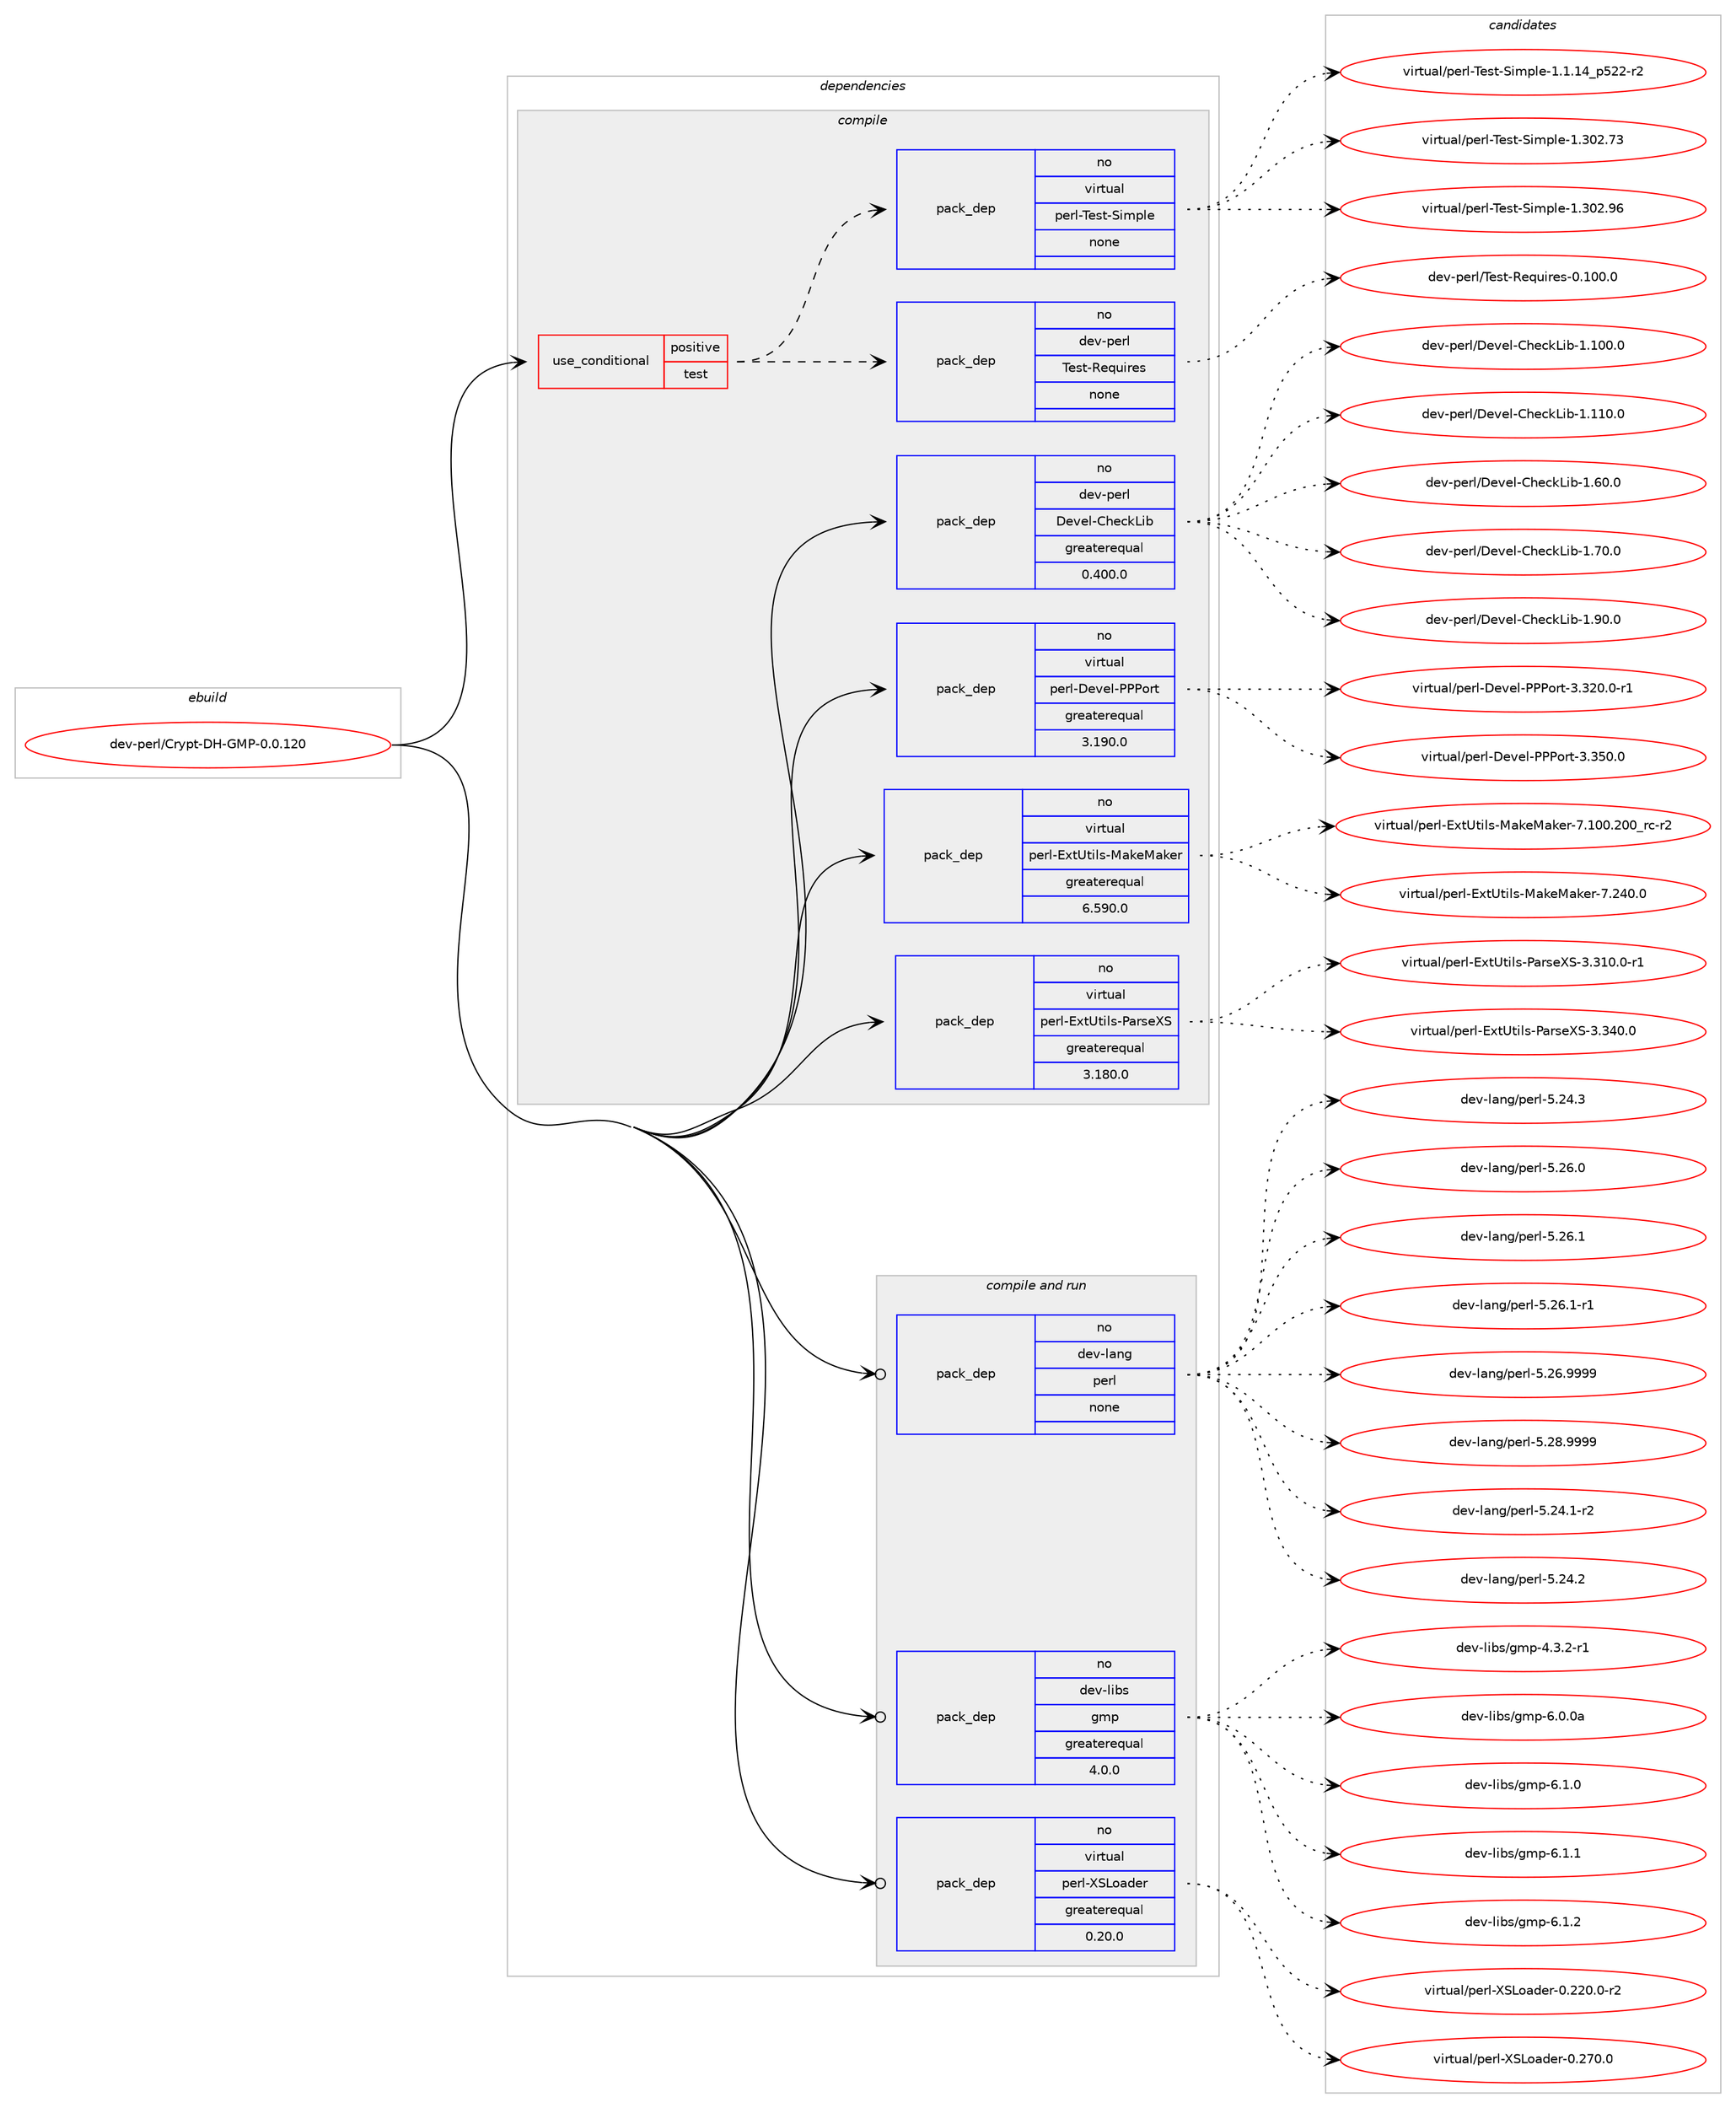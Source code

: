 digraph prolog {

# *************
# Graph options
# *************

newrank=true;
concentrate=true;
compound=true;
graph [rankdir=LR,fontname=Helvetica,fontsize=10,ranksep=1.5];#, ranksep=2.5, nodesep=0.2];
edge  [arrowhead=vee];
node  [fontname=Helvetica,fontsize=10];

# **********
# The ebuild
# **********

subgraph cluster_leftcol {
color=gray;
rank=same;
label=<<i>ebuild</i>>;
id [label="dev-perl/Crypt-DH-GMP-0.0.120", color=red, width=4, href="../dev-perl/Crypt-DH-GMP-0.0.120.svg"];
}

# ****************
# The dependencies
# ****************

subgraph cluster_midcol {
color=gray;
label=<<i>dependencies</i>>;
subgraph cluster_compile {
fillcolor="#eeeeee";
style=filled;
label=<<i>compile</i>>;
subgraph cond26878 {
dependency126809 [label=<<TABLE BORDER="0" CELLBORDER="1" CELLSPACING="0" CELLPADDING="4"><TR><TD ROWSPAN="3" CELLPADDING="10">use_conditional</TD></TR><TR><TD>positive</TD></TR><TR><TD>test</TD></TR></TABLE>>, shape=none, color=red];
subgraph pack96266 {
dependency126810 [label=<<TABLE BORDER="0" CELLBORDER="1" CELLSPACING="0" CELLPADDING="4" WIDTH="220"><TR><TD ROWSPAN="6" CELLPADDING="30">pack_dep</TD></TR><TR><TD WIDTH="110">no</TD></TR><TR><TD>dev-perl</TD></TR><TR><TD>Test-Requires</TD></TR><TR><TD>none</TD></TR><TR><TD></TD></TR></TABLE>>, shape=none, color=blue];
}
dependency126809:e -> dependency126810:w [weight=20,style="dashed",arrowhead="vee"];
subgraph pack96267 {
dependency126811 [label=<<TABLE BORDER="0" CELLBORDER="1" CELLSPACING="0" CELLPADDING="4" WIDTH="220"><TR><TD ROWSPAN="6" CELLPADDING="30">pack_dep</TD></TR><TR><TD WIDTH="110">no</TD></TR><TR><TD>virtual</TD></TR><TR><TD>perl-Test-Simple</TD></TR><TR><TD>none</TD></TR><TR><TD></TD></TR></TABLE>>, shape=none, color=blue];
}
dependency126809:e -> dependency126811:w [weight=20,style="dashed",arrowhead="vee"];
}
id:e -> dependency126809:w [weight=20,style="solid",arrowhead="vee"];
subgraph pack96268 {
dependency126812 [label=<<TABLE BORDER="0" CELLBORDER="1" CELLSPACING="0" CELLPADDING="4" WIDTH="220"><TR><TD ROWSPAN="6" CELLPADDING="30">pack_dep</TD></TR><TR><TD WIDTH="110">no</TD></TR><TR><TD>dev-perl</TD></TR><TR><TD>Devel-CheckLib</TD></TR><TR><TD>greaterequal</TD></TR><TR><TD>0.400.0</TD></TR></TABLE>>, shape=none, color=blue];
}
id:e -> dependency126812:w [weight=20,style="solid",arrowhead="vee"];
subgraph pack96269 {
dependency126813 [label=<<TABLE BORDER="0" CELLBORDER="1" CELLSPACING="0" CELLPADDING="4" WIDTH="220"><TR><TD ROWSPAN="6" CELLPADDING="30">pack_dep</TD></TR><TR><TD WIDTH="110">no</TD></TR><TR><TD>virtual</TD></TR><TR><TD>perl-Devel-PPPort</TD></TR><TR><TD>greaterequal</TD></TR><TR><TD>3.190.0</TD></TR></TABLE>>, shape=none, color=blue];
}
id:e -> dependency126813:w [weight=20,style="solid",arrowhead="vee"];
subgraph pack96270 {
dependency126814 [label=<<TABLE BORDER="0" CELLBORDER="1" CELLSPACING="0" CELLPADDING="4" WIDTH="220"><TR><TD ROWSPAN="6" CELLPADDING="30">pack_dep</TD></TR><TR><TD WIDTH="110">no</TD></TR><TR><TD>virtual</TD></TR><TR><TD>perl-ExtUtils-MakeMaker</TD></TR><TR><TD>greaterequal</TD></TR><TR><TD>6.590.0</TD></TR></TABLE>>, shape=none, color=blue];
}
id:e -> dependency126814:w [weight=20,style="solid",arrowhead="vee"];
subgraph pack96271 {
dependency126815 [label=<<TABLE BORDER="0" CELLBORDER="1" CELLSPACING="0" CELLPADDING="4" WIDTH="220"><TR><TD ROWSPAN="6" CELLPADDING="30">pack_dep</TD></TR><TR><TD WIDTH="110">no</TD></TR><TR><TD>virtual</TD></TR><TR><TD>perl-ExtUtils-ParseXS</TD></TR><TR><TD>greaterequal</TD></TR><TR><TD>3.180.0</TD></TR></TABLE>>, shape=none, color=blue];
}
id:e -> dependency126815:w [weight=20,style="solid",arrowhead="vee"];
}
subgraph cluster_compileandrun {
fillcolor="#eeeeee";
style=filled;
label=<<i>compile and run</i>>;
subgraph pack96272 {
dependency126816 [label=<<TABLE BORDER="0" CELLBORDER="1" CELLSPACING="0" CELLPADDING="4" WIDTH="220"><TR><TD ROWSPAN="6" CELLPADDING="30">pack_dep</TD></TR><TR><TD WIDTH="110">no</TD></TR><TR><TD>dev-lang</TD></TR><TR><TD>perl</TD></TR><TR><TD>none</TD></TR><TR><TD></TD></TR></TABLE>>, shape=none, color=blue];
}
id:e -> dependency126816:w [weight=20,style="solid",arrowhead="odotvee"];
subgraph pack96273 {
dependency126817 [label=<<TABLE BORDER="0" CELLBORDER="1" CELLSPACING="0" CELLPADDING="4" WIDTH="220"><TR><TD ROWSPAN="6" CELLPADDING="30">pack_dep</TD></TR><TR><TD WIDTH="110">no</TD></TR><TR><TD>dev-libs</TD></TR><TR><TD>gmp</TD></TR><TR><TD>greaterequal</TD></TR><TR><TD>4.0.0</TD></TR></TABLE>>, shape=none, color=blue];
}
id:e -> dependency126817:w [weight=20,style="solid",arrowhead="odotvee"];
subgraph pack96274 {
dependency126818 [label=<<TABLE BORDER="0" CELLBORDER="1" CELLSPACING="0" CELLPADDING="4" WIDTH="220"><TR><TD ROWSPAN="6" CELLPADDING="30">pack_dep</TD></TR><TR><TD WIDTH="110">no</TD></TR><TR><TD>virtual</TD></TR><TR><TD>perl-XSLoader</TD></TR><TR><TD>greaterequal</TD></TR><TR><TD>0.20.0</TD></TR></TABLE>>, shape=none, color=blue];
}
id:e -> dependency126818:w [weight=20,style="solid",arrowhead="odotvee"];
}
subgraph cluster_run {
fillcolor="#eeeeee";
style=filled;
label=<<i>run</i>>;
}
}

# **************
# The candidates
# **************

subgraph cluster_choices {
rank=same;
color=gray;
label=<<i>candidates</i>>;

subgraph choice96266 {
color=black;
nodesep=1;
choice10010111845112101114108478410111511645821011131171051141011154548464948484648 [label="dev-perl/Test-Requires-0.100.0", color=red, width=4,href="../dev-perl/Test-Requires-0.100.0.svg"];
dependency126810:e -> choice10010111845112101114108478410111511645821011131171051141011154548464948484648:w [style=dotted,weight="100"];
}
subgraph choice96267 {
color=black;
nodesep=1;
choice11810511411611797108471121011141084584101115116458310510911210810145494649464952951125350504511450 [label="virtual/perl-Test-Simple-1.1.14_p522-r2", color=red, width=4,href="../virtual/perl-Test-Simple-1.1.14_p522-r2.svg"];
choice118105114116117971084711210111410845841011151164583105109112108101454946514850465551 [label="virtual/perl-Test-Simple-1.302.73", color=red, width=4,href="../virtual/perl-Test-Simple-1.302.73.svg"];
choice118105114116117971084711210111410845841011151164583105109112108101454946514850465754 [label="virtual/perl-Test-Simple-1.302.96", color=red, width=4,href="../virtual/perl-Test-Simple-1.302.96.svg"];
dependency126811:e -> choice11810511411611797108471121011141084584101115116458310510911210810145494649464952951125350504511450:w [style=dotted,weight="100"];
dependency126811:e -> choice118105114116117971084711210111410845841011151164583105109112108101454946514850465551:w [style=dotted,weight="100"];
dependency126811:e -> choice118105114116117971084711210111410845841011151164583105109112108101454946514850465754:w [style=dotted,weight="100"];
}
subgraph choice96268 {
color=black;
nodesep=1;
choice10010111845112101114108476810111810110845671041019910776105984549464948484648 [label="dev-perl/Devel-CheckLib-1.100.0", color=red, width=4,href="../dev-perl/Devel-CheckLib-1.100.0.svg"];
choice10010111845112101114108476810111810110845671041019910776105984549464949484648 [label="dev-perl/Devel-CheckLib-1.110.0", color=red, width=4,href="../dev-perl/Devel-CheckLib-1.110.0.svg"];
choice100101118451121011141084768101118101108456710410199107761059845494654484648 [label="dev-perl/Devel-CheckLib-1.60.0", color=red, width=4,href="../dev-perl/Devel-CheckLib-1.60.0.svg"];
choice100101118451121011141084768101118101108456710410199107761059845494655484648 [label="dev-perl/Devel-CheckLib-1.70.0", color=red, width=4,href="../dev-perl/Devel-CheckLib-1.70.0.svg"];
choice100101118451121011141084768101118101108456710410199107761059845494657484648 [label="dev-perl/Devel-CheckLib-1.90.0", color=red, width=4,href="../dev-perl/Devel-CheckLib-1.90.0.svg"];
dependency126812:e -> choice10010111845112101114108476810111810110845671041019910776105984549464948484648:w [style=dotted,weight="100"];
dependency126812:e -> choice10010111845112101114108476810111810110845671041019910776105984549464949484648:w [style=dotted,weight="100"];
dependency126812:e -> choice100101118451121011141084768101118101108456710410199107761059845494654484648:w [style=dotted,weight="100"];
dependency126812:e -> choice100101118451121011141084768101118101108456710410199107761059845494655484648:w [style=dotted,weight="100"];
dependency126812:e -> choice100101118451121011141084768101118101108456710410199107761059845494657484648:w [style=dotted,weight="100"];
}
subgraph choice96269 {
color=black;
nodesep=1;
choice118105114116117971084711210111410845681011181011084580808011111411645514651504846484511449 [label="virtual/perl-Devel-PPPort-3.320.0-r1", color=red, width=4,href="../virtual/perl-Devel-PPPort-3.320.0-r1.svg"];
choice11810511411611797108471121011141084568101118101108458080801111141164551465153484648 [label="virtual/perl-Devel-PPPort-3.350.0", color=red, width=4,href="../virtual/perl-Devel-PPPort-3.350.0.svg"];
dependency126813:e -> choice118105114116117971084711210111410845681011181011084580808011111411645514651504846484511449:w [style=dotted,weight="100"];
dependency126813:e -> choice11810511411611797108471121011141084568101118101108458080801111141164551465153484648:w [style=dotted,weight="100"];
}
subgraph choice96270 {
color=black;
nodesep=1;
choice118105114116117971084711210111410845691201168511610510811545779710710177971071011144555464948484650484895114994511450 [label="virtual/perl-ExtUtils-MakeMaker-7.100.200_rc-r2", color=red, width=4,href="../virtual/perl-ExtUtils-MakeMaker-7.100.200_rc-r2.svg"];
choice118105114116117971084711210111410845691201168511610510811545779710710177971071011144555465052484648 [label="virtual/perl-ExtUtils-MakeMaker-7.240.0", color=red, width=4,href="../virtual/perl-ExtUtils-MakeMaker-7.240.0.svg"];
dependency126814:e -> choice118105114116117971084711210111410845691201168511610510811545779710710177971071011144555464948484650484895114994511450:w [style=dotted,weight="100"];
dependency126814:e -> choice118105114116117971084711210111410845691201168511610510811545779710710177971071011144555465052484648:w [style=dotted,weight="100"];
}
subgraph choice96271 {
color=black;
nodesep=1;
choice1181051141161179710847112101114108456912011685116105108115458097114115101888345514651494846484511449 [label="virtual/perl-ExtUtils-ParseXS-3.310.0-r1", color=red, width=4,href="../virtual/perl-ExtUtils-ParseXS-3.310.0-r1.svg"];
choice118105114116117971084711210111410845691201168511610510811545809711411510188834551465152484648 [label="virtual/perl-ExtUtils-ParseXS-3.340.0", color=red, width=4,href="../virtual/perl-ExtUtils-ParseXS-3.340.0.svg"];
dependency126815:e -> choice1181051141161179710847112101114108456912011685116105108115458097114115101888345514651494846484511449:w [style=dotted,weight="100"];
dependency126815:e -> choice118105114116117971084711210111410845691201168511610510811545809711411510188834551465152484648:w [style=dotted,weight="100"];
}
subgraph choice96272 {
color=black;
nodesep=1;
choice100101118451089711010347112101114108455346505246494511450 [label="dev-lang/perl-5.24.1-r2", color=red, width=4,href="../dev-lang/perl-5.24.1-r2.svg"];
choice10010111845108971101034711210111410845534650524650 [label="dev-lang/perl-5.24.2", color=red, width=4,href="../dev-lang/perl-5.24.2.svg"];
choice10010111845108971101034711210111410845534650524651 [label="dev-lang/perl-5.24.3", color=red, width=4,href="../dev-lang/perl-5.24.3.svg"];
choice10010111845108971101034711210111410845534650544648 [label="dev-lang/perl-5.26.0", color=red, width=4,href="../dev-lang/perl-5.26.0.svg"];
choice10010111845108971101034711210111410845534650544649 [label="dev-lang/perl-5.26.1", color=red, width=4,href="../dev-lang/perl-5.26.1.svg"];
choice100101118451089711010347112101114108455346505446494511449 [label="dev-lang/perl-5.26.1-r1", color=red, width=4,href="../dev-lang/perl-5.26.1-r1.svg"];
choice10010111845108971101034711210111410845534650544657575757 [label="dev-lang/perl-5.26.9999", color=red, width=4,href="../dev-lang/perl-5.26.9999.svg"];
choice10010111845108971101034711210111410845534650564657575757 [label="dev-lang/perl-5.28.9999", color=red, width=4,href="../dev-lang/perl-5.28.9999.svg"];
dependency126816:e -> choice100101118451089711010347112101114108455346505246494511450:w [style=dotted,weight="100"];
dependency126816:e -> choice10010111845108971101034711210111410845534650524650:w [style=dotted,weight="100"];
dependency126816:e -> choice10010111845108971101034711210111410845534650524651:w [style=dotted,weight="100"];
dependency126816:e -> choice10010111845108971101034711210111410845534650544648:w [style=dotted,weight="100"];
dependency126816:e -> choice10010111845108971101034711210111410845534650544649:w [style=dotted,weight="100"];
dependency126816:e -> choice100101118451089711010347112101114108455346505446494511449:w [style=dotted,weight="100"];
dependency126816:e -> choice10010111845108971101034711210111410845534650544657575757:w [style=dotted,weight="100"];
dependency126816:e -> choice10010111845108971101034711210111410845534650564657575757:w [style=dotted,weight="100"];
}
subgraph choice96273 {
color=black;
nodesep=1;
choice1001011184510810598115471031091124552465146504511449 [label="dev-libs/gmp-4.3.2-r1", color=red, width=4,href="../dev-libs/gmp-4.3.2-r1.svg"];
choice10010111845108105981154710310911245544648464897 [label="dev-libs/gmp-6.0.0a", color=red, width=4,href="../dev-libs/gmp-6.0.0a.svg"];
choice100101118451081059811547103109112455446494648 [label="dev-libs/gmp-6.1.0", color=red, width=4,href="../dev-libs/gmp-6.1.0.svg"];
choice100101118451081059811547103109112455446494649 [label="dev-libs/gmp-6.1.1", color=red, width=4,href="../dev-libs/gmp-6.1.1.svg"];
choice100101118451081059811547103109112455446494650 [label="dev-libs/gmp-6.1.2", color=red, width=4,href="../dev-libs/gmp-6.1.2.svg"];
dependency126817:e -> choice1001011184510810598115471031091124552465146504511449:w [style=dotted,weight="100"];
dependency126817:e -> choice10010111845108105981154710310911245544648464897:w [style=dotted,weight="100"];
dependency126817:e -> choice100101118451081059811547103109112455446494648:w [style=dotted,weight="100"];
dependency126817:e -> choice100101118451081059811547103109112455446494649:w [style=dotted,weight="100"];
dependency126817:e -> choice100101118451081059811547103109112455446494650:w [style=dotted,weight="100"];
}
subgraph choice96274 {
color=black;
nodesep=1;
choice1181051141161179710847112101114108458883761119710010111445484650504846484511450 [label="virtual/perl-XSLoader-0.220.0-r2", color=red, width=4,href="../virtual/perl-XSLoader-0.220.0-r2.svg"];
choice118105114116117971084711210111410845888376111971001011144548465055484648 [label="virtual/perl-XSLoader-0.270.0", color=red, width=4,href="../virtual/perl-XSLoader-0.270.0.svg"];
dependency126818:e -> choice1181051141161179710847112101114108458883761119710010111445484650504846484511450:w [style=dotted,weight="100"];
dependency126818:e -> choice118105114116117971084711210111410845888376111971001011144548465055484648:w [style=dotted,weight="100"];
}
}

}
